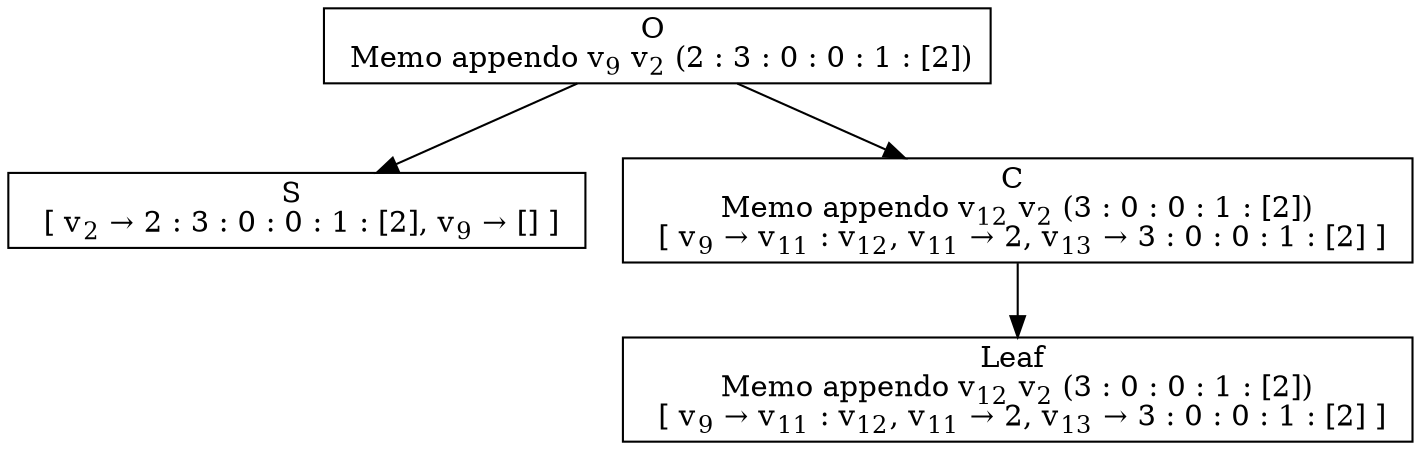 digraph {
    graph [rankdir=TB
          ,bgcolor=transparent];
    node [shape=box
         ,fillcolor=white
         ,style=filled];
    0 [label=<O <BR/> Memo appendo v<SUB>9</SUB> v<SUB>2</SUB> (2 : 3 : 0 : 0 : 1 : [2])>];
    1 [label=<S <BR/>  [ v<SUB>2</SUB> &rarr; 2 : 3 : 0 : 0 : 1 : [2], v<SUB>9</SUB> &rarr; [] ] >];
    2 [label=<C <BR/> Memo appendo v<SUB>12</SUB> v<SUB>2</SUB> (3 : 0 : 0 : 1 : [2]) <BR/>  [ v<SUB>9</SUB> &rarr; v<SUB>11</SUB> : v<SUB>12</SUB>, v<SUB>11</SUB> &rarr; 2, v<SUB>13</SUB> &rarr; 3 : 0 : 0 : 1 : [2] ] >];
    3 [label=<Leaf <BR/> Memo appendo v<SUB>12</SUB> v<SUB>2</SUB> (3 : 0 : 0 : 1 : [2]) <BR/>  [ v<SUB>9</SUB> &rarr; v<SUB>11</SUB> : v<SUB>12</SUB>, v<SUB>11</SUB> &rarr; 2, v<SUB>13</SUB> &rarr; 3 : 0 : 0 : 1 : [2] ] >];
    0 -> 1 [label=""];
    0 -> 2 [label=""];
    2 -> 3 [label=""];
}